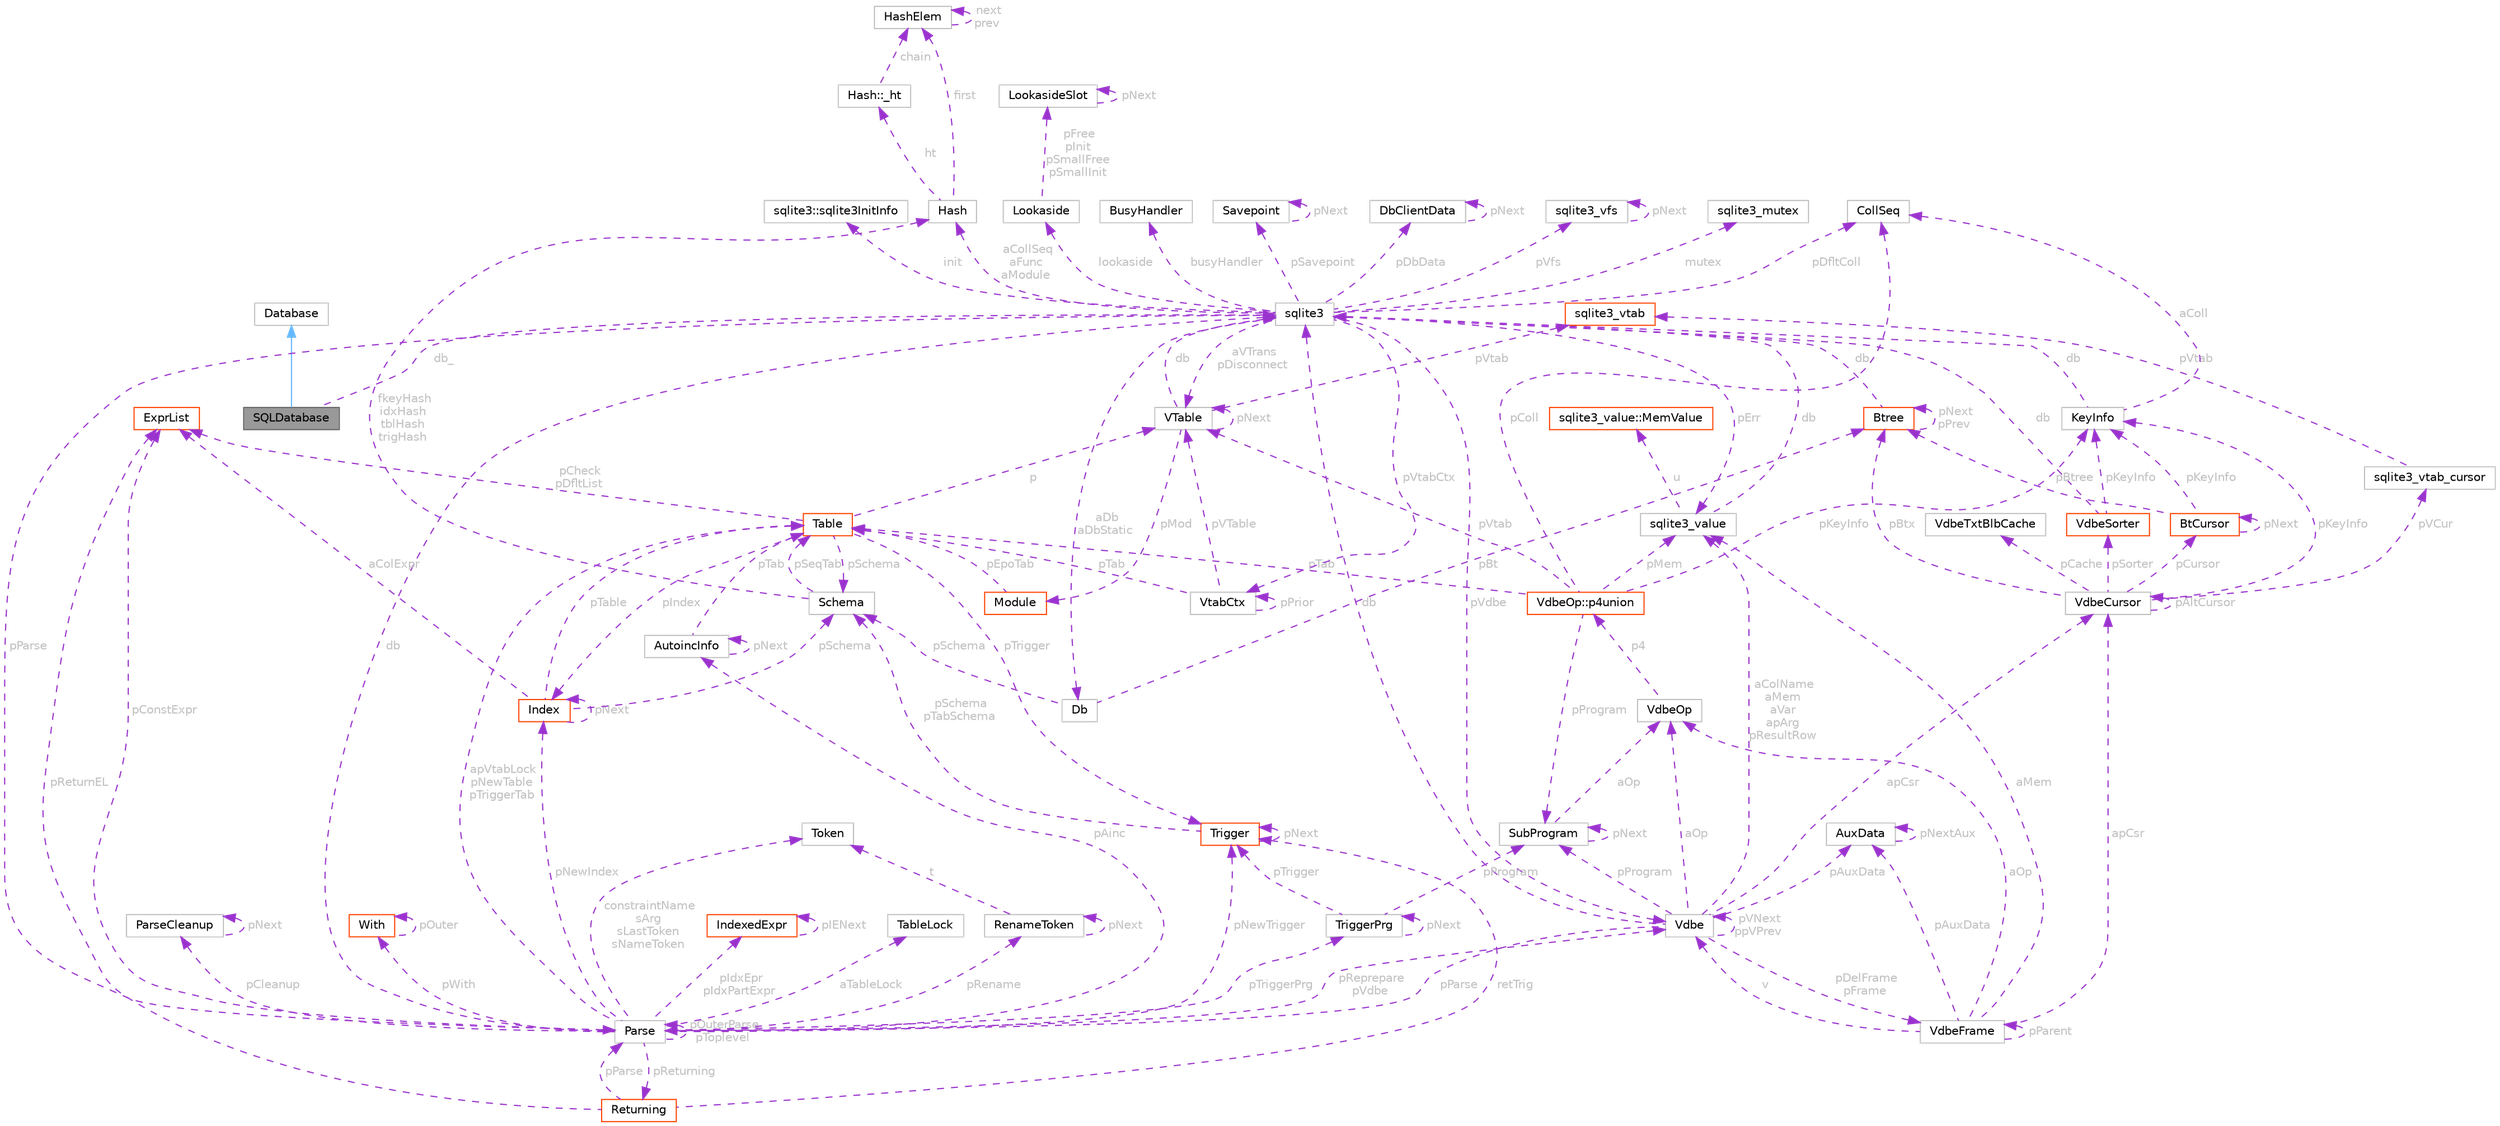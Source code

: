 digraph "SQLDatabase"
{
 // LATEX_PDF_SIZE
  bgcolor="transparent";
  edge [fontname=Helvetica,fontsize=10,labelfontname=Helvetica,labelfontsize=10];
  node [fontname=Helvetica,fontsize=10,shape=box,height=0.2,width=0.4];
  Node1 [id="Node000001",label="SQLDatabase",height=0.2,width=0.4,color="gray40", fillcolor="grey60", style="filled", fontcolor="black",tooltip=" "];
  Node2 -> Node1 [id="edge1_Node000001_Node000002",dir="back",color="steelblue1",style="solid",tooltip=" "];
  Node2 [id="Node000002",label="Database",height=0.2,width=0.4,color="grey75", fillcolor="white", style="filled",URL="$classDatabase.html",tooltip=" "];
  Node3 -> Node1 [id="edge2_Node000001_Node000003",dir="back",color="darkorchid3",style="dashed",tooltip=" ",label=" db_",fontcolor="grey" ];
  Node3 [id="Node000003",label="sqlite3",height=0.2,width=0.4,color="grey75", fillcolor="white", style="filled",URL="$structsqlite3.html",tooltip=" "];
  Node4 -> Node3 [id="edge3_Node000003_Node000004",dir="back",color="darkorchid3",style="dashed",tooltip=" ",label=" pVfs",fontcolor="grey" ];
  Node4 [id="Node000004",label="sqlite3_vfs",height=0.2,width=0.4,color="grey75", fillcolor="white", style="filled",URL="$structsqlite3__vfs.html",tooltip=" "];
  Node4 -> Node4 [id="edge4_Node000004_Node000004",dir="back",color="darkorchid3",style="dashed",tooltip=" ",label=" pNext",fontcolor="grey" ];
  Node5 -> Node3 [id="edge5_Node000003_Node000005",dir="back",color="darkorchid3",style="dashed",tooltip=" ",label=" pVdbe",fontcolor="grey" ];
  Node5 [id="Node000005",label="Vdbe",height=0.2,width=0.4,color="grey75", fillcolor="white", style="filled",URL="$structVdbe.html",tooltip=" "];
  Node3 -> Node5 [id="edge6_Node000005_Node000003",dir="back",color="darkorchid3",style="dashed",tooltip=" ",label=" db",fontcolor="grey" ];
  Node5 -> Node5 [id="edge7_Node000005_Node000005",dir="back",color="darkorchid3",style="dashed",tooltip=" ",label=" pVNext\nppVPrev",fontcolor="grey" ];
  Node6 -> Node5 [id="edge8_Node000005_Node000006",dir="back",color="darkorchid3",style="dashed",tooltip=" ",label=" pParse",fontcolor="grey" ];
  Node6 [id="Node000006",label="Parse",height=0.2,width=0.4,color="grey75", fillcolor="white", style="filled",URL="$structParse.html",tooltip=" "];
  Node3 -> Node6 [id="edge9_Node000006_Node000003",dir="back",color="darkorchid3",style="dashed",tooltip=" ",label=" db",fontcolor="grey" ];
  Node5 -> Node6 [id="edge10_Node000006_Node000005",dir="back",color="darkorchid3",style="dashed",tooltip=" ",label=" pReprepare\npVdbe",fontcolor="grey" ];
  Node7 -> Node6 [id="edge11_Node000006_Node000007",dir="back",color="darkorchid3",style="dashed",tooltip=" ",label=" pConstExpr",fontcolor="grey" ];
  Node7 [id="Node000007",label="ExprList",height=0.2,width=0.4,color="orangered", fillcolor="white", style="filled",URL="$structExprList.html",tooltip=" "];
  Node41 -> Node6 [id="edge12_Node000006_Node000041",dir="back",color="darkorchid3",style="dashed",tooltip=" ",label=" pIdxEpr\npIdxPartExpr",fontcolor="grey" ];
  Node41 [id="Node000041",label="IndexedExpr",height=0.2,width=0.4,color="orangered", fillcolor="white", style="filled",URL="$structIndexedExpr.html",tooltip=" "];
  Node41 -> Node41 [id="edge13_Node000041_Node000041",dir="back",color="darkorchid3",style="dashed",tooltip=" ",label=" pIENext",fontcolor="grey" ];
  Node42 -> Node6 [id="edge14_Node000006_Node000042",dir="back",color="darkorchid3",style="dashed",tooltip=" ",label=" aTableLock",fontcolor="grey" ];
  Node42 [id="Node000042",label="TableLock",height=0.2,width=0.4,color="grey75", fillcolor="white", style="filled",URL="$structTableLock.html",tooltip=" "];
  Node43 -> Node6 [id="edge15_Node000006_Node000043",dir="back",color="darkorchid3",style="dashed",tooltip=" ",label=" pAinc",fontcolor="grey" ];
  Node43 [id="Node000043",label="AutoincInfo",height=0.2,width=0.4,color="grey75", fillcolor="white", style="filled",URL="$structAutoincInfo.html",tooltip=" "];
  Node43 -> Node43 [id="edge16_Node000043_Node000043",dir="back",color="darkorchid3",style="dashed",tooltip=" ",label=" pNext",fontcolor="grey" ];
  Node13 -> Node43 [id="edge17_Node000043_Node000013",dir="back",color="darkorchid3",style="dashed",tooltip=" ",label=" pTab",fontcolor="grey" ];
  Node13 [id="Node000013",label="Table",height=0.2,width=0.4,color="orangered", fillcolor="white", style="filled",URL="$structTable.html",tooltip=" "];
  Node15 -> Node13 [id="edge18_Node000013_Node000015",dir="back",color="darkorchid3",style="dashed",tooltip=" ",label=" pIndex",fontcolor="grey" ];
  Node15 [id="Node000015",label="Index",height=0.2,width=0.4,color="orangered", fillcolor="white", style="filled",URL="$structIndex.html",tooltip=" "];
  Node13 -> Node15 [id="edge19_Node000015_Node000013",dir="back",color="darkorchid3",style="dashed",tooltip=" ",label=" pTable",fontcolor="grey" ];
  Node15 -> Node15 [id="edge20_Node000015_Node000015",dir="back",color="darkorchid3",style="dashed",tooltip=" ",label=" pNext",fontcolor="grey" ];
  Node16 -> Node15 [id="edge21_Node000015_Node000016",dir="back",color="darkorchid3",style="dashed",tooltip=" ",label=" pSchema",fontcolor="grey" ];
  Node16 [id="Node000016",label="Schema",height=0.2,width=0.4,color="grey75", fillcolor="white", style="filled",URL="$structSchema.html",tooltip=" "];
  Node17 -> Node16 [id="edge22_Node000016_Node000017",dir="back",color="darkorchid3",style="dashed",tooltip=" ",label=" fkeyHash\nidxHash\ntblHash\ntrigHash",fontcolor="grey" ];
  Node17 [id="Node000017",label="Hash",height=0.2,width=0.4,color="grey75", fillcolor="white", style="filled",URL="$structHash.html",tooltip=" "];
  Node18 -> Node17 [id="edge23_Node000017_Node000018",dir="back",color="darkorchid3",style="dashed",tooltip=" ",label=" first",fontcolor="grey" ];
  Node18 [id="Node000018",label="HashElem",height=0.2,width=0.4,color="grey75", fillcolor="white", style="filled",URL="$structHashElem.html",tooltip=" "];
  Node18 -> Node18 [id="edge24_Node000018_Node000018",dir="back",color="darkorchid3",style="dashed",tooltip=" ",label=" next\nprev",fontcolor="grey" ];
  Node19 -> Node17 [id="edge25_Node000017_Node000019",dir="back",color="darkorchid3",style="dashed",tooltip=" ",label=" ht",fontcolor="grey" ];
  Node19 [id="Node000019",label="Hash::_ht",height=0.2,width=0.4,color="grey75", fillcolor="white", style="filled",URL="$structHash_1_1__ht.html",tooltip=" "];
  Node18 -> Node19 [id="edge26_Node000019_Node000018",dir="back",color="darkorchid3",style="dashed",tooltip=" ",label=" chain",fontcolor="grey" ];
  Node13 -> Node16 [id="edge27_Node000016_Node000013",dir="back",color="darkorchid3",style="dashed",tooltip=" ",label=" pSeqTab",fontcolor="grey" ];
  Node7 -> Node15 [id="edge28_Node000015_Node000007",dir="back",color="darkorchid3",style="dashed",tooltip=" ",label=" aColExpr",fontcolor="grey" ];
  Node7 -> Node13 [id="edge29_Node000013_Node000007",dir="back",color="darkorchid3",style="dashed",tooltip=" ",label=" pCheck\npDfltList",fontcolor="grey" ];
  Node27 -> Node13 [id="edge30_Node000013_Node000027",dir="back",color="darkorchid3",style="dashed",tooltip=" ",label=" p",fontcolor="grey" ];
  Node27 [id="Node000027",label="VTable",height=0.2,width=0.4,color="grey75", fillcolor="white", style="filled",URL="$structVTable.html",tooltip=" "];
  Node3 -> Node27 [id="edge31_Node000027_Node000003",dir="back",color="darkorchid3",style="dashed",tooltip=" ",label=" db",fontcolor="grey" ];
  Node28 -> Node27 [id="edge32_Node000027_Node000028",dir="back",color="darkorchid3",style="dashed",tooltip=" ",label=" pMod",fontcolor="grey" ];
  Node28 [id="Node000028",label="Module",height=0.2,width=0.4,color="orangered", fillcolor="white", style="filled",URL="$structModule.html",tooltip=" "];
  Node13 -> Node28 [id="edge33_Node000028_Node000013",dir="back",color="darkorchid3",style="dashed",tooltip=" ",label=" pEpoTab",fontcolor="grey" ];
  Node30 -> Node27 [id="edge34_Node000027_Node000030",dir="back",color="darkorchid3",style="dashed",tooltip=" ",label=" pVtab",fontcolor="grey" ];
  Node30 [id="Node000030",label="sqlite3_vtab",height=0.2,width=0.4,color="orangered", fillcolor="white", style="filled",URL="$structsqlite3__vtab.html",tooltip=" "];
  Node27 -> Node27 [id="edge35_Node000027_Node000027",dir="back",color="darkorchid3",style="dashed",tooltip=" ",label=" pNext",fontcolor="grey" ];
  Node21 -> Node13 [id="edge36_Node000013_Node000021",dir="back",color="darkorchid3",style="dashed",tooltip=" ",label=" pTrigger",fontcolor="grey" ];
  Node21 [id="Node000021",label="Trigger",height=0.2,width=0.4,color="orangered", fillcolor="white", style="filled",URL="$structTrigger.html",tooltip=" "];
  Node16 -> Node21 [id="edge37_Node000021_Node000016",dir="back",color="darkorchid3",style="dashed",tooltip=" ",label=" pSchema\npTabSchema",fontcolor="grey" ];
  Node21 -> Node21 [id="edge38_Node000021_Node000021",dir="back",color="darkorchid3",style="dashed",tooltip=" ",label=" pNext",fontcolor="grey" ];
  Node16 -> Node13 [id="edge39_Node000013_Node000016",dir="back",color="darkorchid3",style="dashed",tooltip=" ",label=" pSchema",fontcolor="grey" ];
  Node6 -> Node6 [id="edge40_Node000006_Node000006",dir="back",color="darkorchid3",style="dashed",tooltip=" ",label=" pOuterParse\npToplevel",fontcolor="grey" ];
  Node13 -> Node6 [id="edge41_Node000006_Node000013",dir="back",color="darkorchid3",style="dashed",tooltip=" ",label=" apVtabLock\npNewTable\npTriggerTab",fontcolor="grey" ];
  Node44 -> Node6 [id="edge42_Node000006_Node000044",dir="back",color="darkorchid3",style="dashed",tooltip=" ",label=" pTriggerPrg",fontcolor="grey" ];
  Node44 [id="Node000044",label="TriggerPrg",height=0.2,width=0.4,color="grey75", fillcolor="white", style="filled",URL="$structTriggerPrg.html",tooltip=" "];
  Node21 -> Node44 [id="edge43_Node000044_Node000021",dir="back",color="darkorchid3",style="dashed",tooltip=" ",label=" pTrigger",fontcolor="grey" ];
  Node44 -> Node44 [id="edge44_Node000044_Node000044",dir="back",color="darkorchid3",style="dashed",tooltip=" ",label=" pNext",fontcolor="grey" ];
  Node45 -> Node44 [id="edge45_Node000044_Node000045",dir="back",color="darkorchid3",style="dashed",tooltip=" ",label=" pProgram",fontcolor="grey" ];
  Node45 [id="Node000045",label="SubProgram",height=0.2,width=0.4,color="grey75", fillcolor="white", style="filled",URL="$structSubProgram.html",tooltip=" "];
  Node46 -> Node45 [id="edge46_Node000045_Node000046",dir="back",color="darkorchid3",style="dashed",tooltip=" ",label=" aOp",fontcolor="grey" ];
  Node46 [id="Node000046",label="VdbeOp",height=0.2,width=0.4,color="grey75", fillcolor="white", style="filled",URL="$structVdbeOp.html",tooltip=" "];
  Node47 -> Node46 [id="edge47_Node000046_Node000047",dir="back",color="darkorchid3",style="dashed",tooltip=" ",label=" p4",fontcolor="grey" ];
  Node47 [id="Node000047",label="VdbeOp::p4union",height=0.2,width=0.4,color="orangered", fillcolor="white", style="filled",URL="$unionVdbeOp_1_1p4union.html",tooltip=" "];
  Node51 -> Node47 [id="edge48_Node000047_Node000051",dir="back",color="darkorchid3",style="dashed",tooltip=" ",label=" pColl",fontcolor="grey" ];
  Node51 [id="Node000051",label="CollSeq",height=0.2,width=0.4,color="grey75", fillcolor="white", style="filled",URL="$structCollSeq.html",tooltip=" "];
  Node49 -> Node47 [id="edge49_Node000047_Node000049",dir="back",color="darkorchid3",style="dashed",tooltip=" ",label=" pMem",fontcolor="grey" ];
  Node49 [id="Node000049",label="sqlite3_value",height=0.2,width=0.4,color="grey75", fillcolor="white", style="filled",URL="$structsqlite3__value.html",tooltip=" "];
  Node50 -> Node49 [id="edge50_Node000049_Node000050",dir="back",color="darkorchid3",style="dashed",tooltip=" ",label=" u",fontcolor="grey" ];
  Node50 [id="Node000050",label="sqlite3_value::MemValue",height=0.2,width=0.4,color="orangered", fillcolor="white", style="filled",URL="$unionsqlite3__value_1_1MemValue.html",tooltip=" "];
  Node3 -> Node49 [id="edge51_Node000049_Node000003",dir="back",color="darkorchid3",style="dashed",tooltip=" ",label=" db",fontcolor="grey" ];
  Node27 -> Node47 [id="edge52_Node000047_Node000027",dir="back",color="darkorchid3",style="dashed",tooltip=" ",label=" pVtab",fontcolor="grey" ];
  Node52 -> Node47 [id="edge53_Node000047_Node000052",dir="back",color="darkorchid3",style="dashed",tooltip=" ",label=" pKeyInfo",fontcolor="grey" ];
  Node52 [id="Node000052",label="KeyInfo",height=0.2,width=0.4,color="grey75", fillcolor="white", style="filled",URL="$structKeyInfo.html",tooltip=" "];
  Node3 -> Node52 [id="edge54_Node000052_Node000003",dir="back",color="darkorchid3",style="dashed",tooltip=" ",label=" db",fontcolor="grey" ];
  Node51 -> Node52 [id="edge55_Node000052_Node000051",dir="back",color="darkorchid3",style="dashed",tooltip=" ",label=" aColl",fontcolor="grey" ];
  Node45 -> Node47 [id="edge56_Node000047_Node000045",dir="back",color="darkorchid3",style="dashed",tooltip=" ",label=" pProgram",fontcolor="grey" ];
  Node13 -> Node47 [id="edge57_Node000047_Node000013",dir="back",color="darkorchid3",style="dashed",tooltip=" ",label=" pTab",fontcolor="grey" ];
  Node45 -> Node45 [id="edge58_Node000045_Node000045",dir="back",color="darkorchid3",style="dashed",tooltip=" ",label=" pNext",fontcolor="grey" ];
  Node54 -> Node6 [id="edge59_Node000006_Node000054",dir="back",color="darkorchid3",style="dashed",tooltip=" ",label=" pCleanup",fontcolor="grey" ];
  Node54 [id="Node000054",label="ParseCleanup",height=0.2,width=0.4,color="grey75", fillcolor="white", style="filled",URL="$structParseCleanup.html",tooltip=" "];
  Node54 -> Node54 [id="edge60_Node000054_Node000054",dir="back",color="darkorchid3",style="dashed",tooltip=" ",label=" pNext",fontcolor="grey" ];
  Node55 -> Node6 [id="edge61_Node000006_Node000055",dir="back",color="darkorchid3",style="dashed",tooltip=" ",label=" constraintName\nsArg\nsLastToken\nsNameToken",fontcolor="grey" ];
  Node55 [id="Node000055",label="Token",height=0.2,width=0.4,color="grey75", fillcolor="white", style="filled",URL="$structToken.html",tooltip=" "];
  Node56 -> Node6 [id="edge62_Node000006_Node000056",dir="back",color="darkorchid3",style="dashed",tooltip=" ",label=" pReturning",fontcolor="grey" ];
  Node56 [id="Node000056",label="Returning",height=0.2,width=0.4,color="orangered", fillcolor="white", style="filled",URL="$structReturning.html",tooltip=" "];
  Node6 -> Node56 [id="edge63_Node000056_Node000006",dir="back",color="darkorchid3",style="dashed",tooltip=" ",label=" pParse",fontcolor="grey" ];
  Node7 -> Node56 [id="edge64_Node000056_Node000007",dir="back",color="darkorchid3",style="dashed",tooltip=" ",label=" pReturnEL",fontcolor="grey" ];
  Node21 -> Node56 [id="edge65_Node000056_Node000021",dir="back",color="darkorchid3",style="dashed",tooltip=" ",label=" retTrig",fontcolor="grey" ];
  Node15 -> Node6 [id="edge66_Node000006_Node000015",dir="back",color="darkorchid3",style="dashed",tooltip=" ",label=" pNewIndex",fontcolor="grey" ];
  Node21 -> Node6 [id="edge67_Node000006_Node000021",dir="back",color="darkorchid3",style="dashed",tooltip=" ",label=" pNewTrigger",fontcolor="grey" ];
  Node33 -> Node6 [id="edge68_Node000006_Node000033",dir="back",color="darkorchid3",style="dashed",tooltip=" ",label=" pWith",fontcolor="grey" ];
  Node33 [id="Node000033",label="With",height=0.2,width=0.4,color="orangered", fillcolor="white", style="filled",URL="$structWith.html",tooltip=" "];
  Node33 -> Node33 [id="edge69_Node000033_Node000033",dir="back",color="darkorchid3",style="dashed",tooltip=" ",label=" pOuter",fontcolor="grey" ];
  Node57 -> Node6 [id="edge70_Node000006_Node000057",dir="back",color="darkorchid3",style="dashed",tooltip=" ",label=" pRename",fontcolor="grey" ];
  Node57 [id="Node000057",label="RenameToken",height=0.2,width=0.4,color="grey75", fillcolor="white", style="filled",URL="$structRenameToken.html",tooltip=" "];
  Node55 -> Node57 [id="edge71_Node000057_Node000055",dir="back",color="darkorchid3",style="dashed",tooltip=" ",label=" t",fontcolor="grey" ];
  Node57 -> Node57 [id="edge72_Node000057_Node000057",dir="back",color="darkorchid3",style="dashed",tooltip=" ",label=" pNext",fontcolor="grey" ];
  Node49 -> Node5 [id="edge73_Node000005_Node000049",dir="back",color="darkorchid3",style="dashed",tooltip=" ",label=" aColName\naMem\naVar\napArg\npResultRow",fontcolor="grey" ];
  Node58 -> Node5 [id="edge74_Node000005_Node000058",dir="back",color="darkorchid3",style="dashed",tooltip=" ",label=" apCsr",fontcolor="grey" ];
  Node58 [id="Node000058",label="VdbeCursor",height=0.2,width=0.4,color="grey75", fillcolor="white", style="filled",URL="$structVdbeCursor.html",tooltip=" "];
  Node59 -> Node58 [id="edge75_Node000058_Node000059",dir="back",color="darkorchid3",style="dashed",tooltip=" ",label=" pBtx",fontcolor="grey" ];
  Node59 [id="Node000059",label="Btree",height=0.2,width=0.4,color="orangered", fillcolor="white", style="filled",URL="$structBtree.html",tooltip=" "];
  Node3 -> Node59 [id="edge76_Node000059_Node000003",dir="back",color="darkorchid3",style="dashed",tooltip=" ",label=" db",fontcolor="grey" ];
  Node59 -> Node59 [id="edge77_Node000059_Node000059",dir="back",color="darkorchid3",style="dashed",tooltip=" ",label=" pNext\npPrev",fontcolor="grey" ];
  Node58 -> Node58 [id="edge78_Node000058_Node000058",dir="back",color="darkorchid3",style="dashed",tooltip=" ",label=" pAltCursor",fontcolor="grey" ];
  Node72 -> Node58 [id="edge79_Node000058_Node000072",dir="back",color="darkorchid3",style="dashed",tooltip=" ",label=" pCursor",fontcolor="grey" ];
  Node72 [id="Node000072",label="BtCursor",height=0.2,width=0.4,color="orangered", fillcolor="white", style="filled",URL="$structBtCursor.html",tooltip=" "];
  Node59 -> Node72 [id="edge80_Node000072_Node000059",dir="back",color="darkorchid3",style="dashed",tooltip=" ",label=" pBtree",fontcolor="grey" ];
  Node72 -> Node72 [id="edge81_Node000072_Node000072",dir="back",color="darkorchid3",style="dashed",tooltip=" ",label=" pNext",fontcolor="grey" ];
  Node52 -> Node72 [id="edge82_Node000072_Node000052",dir="back",color="darkorchid3",style="dashed",tooltip=" ",label=" pKeyInfo",fontcolor="grey" ];
  Node77 -> Node58 [id="edge83_Node000058_Node000077",dir="back",color="darkorchid3",style="dashed",tooltip=" ",label=" pVCur",fontcolor="grey" ];
  Node77 [id="Node000077",label="sqlite3_vtab_cursor",height=0.2,width=0.4,color="grey75", fillcolor="white", style="filled",URL="$structsqlite3__vtab__cursor.html",tooltip=" "];
  Node30 -> Node77 [id="edge84_Node000077_Node000030",dir="back",color="darkorchid3",style="dashed",tooltip=" ",label=" pVtab",fontcolor="grey" ];
  Node78 -> Node58 [id="edge85_Node000058_Node000078",dir="back",color="darkorchid3",style="dashed",tooltip=" ",label=" pSorter",fontcolor="grey" ];
  Node78 [id="Node000078",label="VdbeSorter",height=0.2,width=0.4,color="orangered", fillcolor="white", style="filled",URL="$structVdbeSorter.html",tooltip=" "];
  Node3 -> Node78 [id="edge86_Node000078_Node000003",dir="back",color="darkorchid3",style="dashed",tooltip=" ",label=" db",fontcolor="grey" ];
  Node52 -> Node78 [id="edge87_Node000078_Node000052",dir="back",color="darkorchid3",style="dashed",tooltip=" ",label=" pKeyInfo",fontcolor="grey" ];
  Node52 -> Node58 [id="edge88_Node000058_Node000052",dir="back",color="darkorchid3",style="dashed",tooltip=" ",label=" pKeyInfo",fontcolor="grey" ];
  Node88 -> Node58 [id="edge89_Node000058_Node000088",dir="back",color="darkorchid3",style="dashed",tooltip=" ",label=" pCache",fontcolor="grey" ];
  Node88 [id="Node000088",label="VdbeTxtBlbCache",height=0.2,width=0.4,color="grey75", fillcolor="white", style="filled",URL="$structVdbeTxtBlbCache.html",tooltip=" "];
  Node46 -> Node5 [id="edge90_Node000005_Node000046",dir="back",color="darkorchid3",style="dashed",tooltip=" ",label=" aOp",fontcolor="grey" ];
  Node89 -> Node5 [id="edge91_Node000005_Node000089",dir="back",color="darkorchid3",style="dashed",tooltip=" ",label=" pDelFrame\npFrame",fontcolor="grey" ];
  Node89 [id="Node000089",label="VdbeFrame",height=0.2,width=0.4,color="grey75", fillcolor="white", style="filled",URL="$structVdbeFrame.html",tooltip=" "];
  Node5 -> Node89 [id="edge92_Node000089_Node000005",dir="back",color="darkorchid3",style="dashed",tooltip=" ",label=" v",fontcolor="grey" ];
  Node89 -> Node89 [id="edge93_Node000089_Node000089",dir="back",color="darkorchid3",style="dashed",tooltip=" ",label=" pParent",fontcolor="grey" ];
  Node46 -> Node89 [id="edge94_Node000089_Node000046",dir="back",color="darkorchid3",style="dashed",tooltip=" ",label=" aOp",fontcolor="grey" ];
  Node49 -> Node89 [id="edge95_Node000089_Node000049",dir="back",color="darkorchid3",style="dashed",tooltip=" ",label=" aMem",fontcolor="grey" ];
  Node58 -> Node89 [id="edge96_Node000089_Node000058",dir="back",color="darkorchid3",style="dashed",tooltip=" ",label=" apCsr",fontcolor="grey" ];
  Node90 -> Node89 [id="edge97_Node000089_Node000090",dir="back",color="darkorchid3",style="dashed",tooltip=" ",label=" pAuxData",fontcolor="grey" ];
  Node90 [id="Node000090",label="AuxData",height=0.2,width=0.4,color="grey75", fillcolor="white", style="filled",URL="$structAuxData.html",tooltip=" "];
  Node90 -> Node90 [id="edge98_Node000090_Node000090",dir="back",color="darkorchid3",style="dashed",tooltip=" ",label=" pNextAux",fontcolor="grey" ];
  Node45 -> Node5 [id="edge99_Node000005_Node000045",dir="back",color="darkorchid3",style="dashed",tooltip=" ",label=" pProgram",fontcolor="grey" ];
  Node90 -> Node5 [id="edge100_Node000005_Node000090",dir="back",color="darkorchid3",style="dashed",tooltip=" ",label=" pAuxData",fontcolor="grey" ];
  Node51 -> Node3 [id="edge101_Node000003_Node000051",dir="back",color="darkorchid3",style="dashed",tooltip=" ",label=" pDfltColl",fontcolor="grey" ];
  Node75 -> Node3 [id="edge102_Node000003_Node000075",dir="back",color="darkorchid3",style="dashed",tooltip=" ",label=" mutex",fontcolor="grey" ];
  Node75 [id="Node000075",label="sqlite3_mutex",height=0.2,width=0.4,color="grey75", fillcolor="white", style="filled",URL="$structsqlite3__mutex.html",tooltip=" "];
  Node91 -> Node3 [id="edge103_Node000003_Node000091",dir="back",color="darkorchid3",style="dashed",tooltip=" ",label=" aDb\naDbStatic",fontcolor="grey" ];
  Node91 [id="Node000091",label="Db",height=0.2,width=0.4,color="grey75", fillcolor="white", style="filled",URL="$structDb.html",tooltip=" "];
  Node59 -> Node91 [id="edge104_Node000091_Node000059",dir="back",color="darkorchid3",style="dashed",tooltip=" ",label=" pBt",fontcolor="grey" ];
  Node16 -> Node91 [id="edge105_Node000091_Node000016",dir="back",color="darkorchid3",style="dashed",tooltip=" ",label=" pSchema",fontcolor="grey" ];
  Node92 -> Node3 [id="edge106_Node000003_Node000092",dir="back",color="darkorchid3",style="dashed",tooltip=" ",label=" init",fontcolor="grey" ];
  Node92 [id="Node000092",label="sqlite3::sqlite3InitInfo",height=0.2,width=0.4,color="grey75", fillcolor="white", style="filled",URL="$structsqlite3_1_1sqlite3InitInfo.html",tooltip=" "];
  Node6 -> Node3 [id="edge107_Node000003_Node000006",dir="back",color="darkorchid3",style="dashed",tooltip=" ",label=" pParse",fontcolor="grey" ];
  Node49 -> Node3 [id="edge108_Node000003_Node000049",dir="back",color="darkorchid3",style="dashed",tooltip=" ",label=" pErr",fontcolor="grey" ];
  Node93 -> Node3 [id="edge109_Node000003_Node000093",dir="back",color="darkorchid3",style="dashed",tooltip=" ",label=" lookaside",fontcolor="grey" ];
  Node93 [id="Node000093",label="Lookaside",height=0.2,width=0.4,color="grey75", fillcolor="white", style="filled",URL="$structLookaside.html",tooltip=" "];
  Node94 -> Node93 [id="edge110_Node000093_Node000094",dir="back",color="darkorchid3",style="dashed",tooltip=" ",label=" pFree\npInit\npSmallFree\npSmallInit",fontcolor="grey" ];
  Node94 [id="Node000094",label="LookasideSlot",height=0.2,width=0.4,color="grey75", fillcolor="white", style="filled",URL="$structLookasideSlot.html",tooltip=" "];
  Node94 -> Node94 [id="edge111_Node000094_Node000094",dir="back",color="darkorchid3",style="dashed",tooltip=" ",label=" pNext",fontcolor="grey" ];
  Node17 -> Node3 [id="edge112_Node000003_Node000017",dir="back",color="darkorchid3",style="dashed",tooltip=" ",label=" aCollSeq\naFunc\naModule",fontcolor="grey" ];
  Node95 -> Node3 [id="edge113_Node000003_Node000095",dir="back",color="darkorchid3",style="dashed",tooltip=" ",label=" pVtabCtx",fontcolor="grey" ];
  Node95 [id="Node000095",label="VtabCtx",height=0.2,width=0.4,color="grey75", fillcolor="white", style="filled",URL="$structVtabCtx.html",tooltip=" "];
  Node27 -> Node95 [id="edge114_Node000095_Node000027",dir="back",color="darkorchid3",style="dashed",tooltip=" ",label=" pVTable",fontcolor="grey" ];
  Node13 -> Node95 [id="edge115_Node000095_Node000013",dir="back",color="darkorchid3",style="dashed",tooltip=" ",label=" pTab",fontcolor="grey" ];
  Node95 -> Node95 [id="edge116_Node000095_Node000095",dir="back",color="darkorchid3",style="dashed",tooltip=" ",label=" pPrior",fontcolor="grey" ];
  Node27 -> Node3 [id="edge117_Node000003_Node000027",dir="back",color="darkorchid3",style="dashed",tooltip=" ",label=" aVTrans\npDisconnect",fontcolor="grey" ];
  Node96 -> Node3 [id="edge118_Node000003_Node000096",dir="back",color="darkorchid3",style="dashed",tooltip=" ",label=" busyHandler",fontcolor="grey" ];
  Node96 [id="Node000096",label="BusyHandler",height=0.2,width=0.4,color="grey75", fillcolor="white", style="filled",URL="$structBusyHandler.html",tooltip=" "];
  Node97 -> Node3 [id="edge119_Node000003_Node000097",dir="back",color="darkorchid3",style="dashed",tooltip=" ",label=" pSavepoint",fontcolor="grey" ];
  Node97 [id="Node000097",label="Savepoint",height=0.2,width=0.4,color="grey75", fillcolor="white", style="filled",URL="$structSavepoint.html",tooltip=" "];
  Node97 -> Node97 [id="edge120_Node000097_Node000097",dir="back",color="darkorchid3",style="dashed",tooltip=" ",label=" pNext",fontcolor="grey" ];
  Node98 -> Node3 [id="edge121_Node000003_Node000098",dir="back",color="darkorchid3",style="dashed",tooltip=" ",label=" pDbData",fontcolor="grey" ];
  Node98 [id="Node000098",label="DbClientData",height=0.2,width=0.4,color="grey75", fillcolor="white", style="filled",URL="$structDbClientData.html",tooltip=" "];
  Node98 -> Node98 [id="edge122_Node000098_Node000098",dir="back",color="darkorchid3",style="dashed",tooltip=" ",label=" pNext",fontcolor="grey" ];
}
